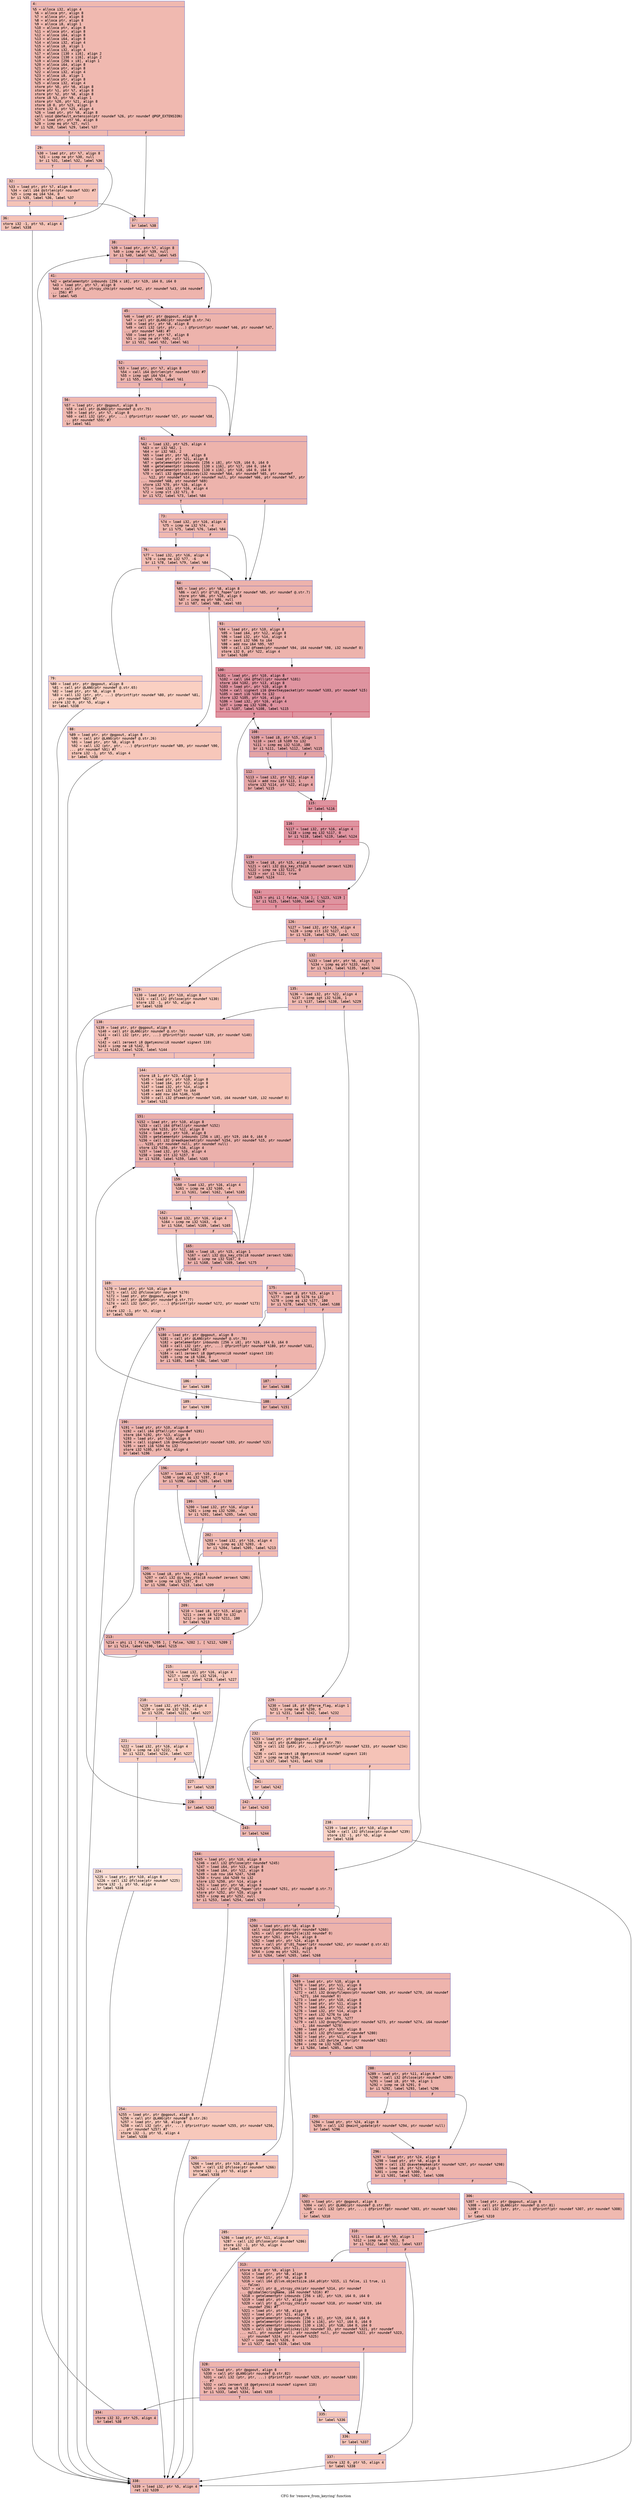 digraph "CFG for 'remove_from_keyring' function" {
	label="CFG for 'remove_from_keyring' function";

	Node0x6000011e4730 [shape=record,color="#3d50c3ff", style=filled, fillcolor="#de614d70" fontname="Courier",label="{4:\l|  %5 = alloca i32, align 4\l  %6 = alloca ptr, align 8\l  %7 = alloca ptr, align 8\l  %8 = alloca ptr, align 8\l  %9 = alloca i8, align 1\l  %10 = alloca ptr, align 8\l  %11 = alloca ptr, align 8\l  %12 = alloca i64, align 8\l  %13 = alloca i64, align 8\l  %14 = alloca i32, align 4\l  %15 = alloca i8, align 1\l  %16 = alloca i32, align 4\l  %17 = alloca [130 x i16], align 2\l  %18 = alloca [130 x i16], align 2\l  %19 = alloca [256 x i8], align 1\l  %20 = alloca i64, align 8\l  %21 = alloca ptr, align 8\l  %22 = alloca i32, align 4\l  %23 = alloca i8, align 1\l  %24 = alloca ptr, align 8\l  %25 = alloca i32, align 4\l  store ptr %0, ptr %6, align 8\l  store ptr %1, ptr %7, align 8\l  store ptr %2, ptr %8, align 8\l  store i8 %3, ptr %9, align 1\l  store ptr %20, ptr %21, align 8\l  store i8 0, ptr %23, align 1\l  store i32 0, ptr %25, align 4\l  %26 = load ptr, ptr %8, align 8\l  call void @default_extension(ptr noundef %26, ptr noundef @PGP_EXTENSION)\l  %27 = load ptr, ptr %6, align 8\l  %28 = icmp eq ptr %27, null\l  br i1 %28, label %29, label %37\l|{<s0>T|<s1>F}}"];
	Node0x6000011e4730:s0 -> Node0x6000011e4780[tooltip="4 -> 29\nProbability 37.50%" ];
	Node0x6000011e4730:s1 -> Node0x6000011e4870[tooltip="4 -> 37\nProbability 62.50%" ];
	Node0x6000011e4780 [shape=record,color="#3d50c3ff", style=filled, fillcolor="#e36c5570" fontname="Courier",label="{29:\l|  %30 = load ptr, ptr %7, align 8\l  %31 = icmp ne ptr %30, null\l  br i1 %31, label %32, label %36\l|{<s0>T|<s1>F}}"];
	Node0x6000011e4780:s0 -> Node0x6000011e47d0[tooltip="29 -> 32\nProbability 62.50%" ];
	Node0x6000011e4780:s1 -> Node0x6000011e4820[tooltip="29 -> 36\nProbability 37.50%" ];
	Node0x6000011e47d0 [shape=record,color="#3d50c3ff", style=filled, fillcolor="#e8765c70" fontname="Courier",label="{32:\l|  %33 = load ptr, ptr %7, align 8\l  %34 = call i64 @strlen(ptr noundef %33) #7\l  %35 = icmp eq i64 %34, 0\l  br i1 %35, label %36, label %37\l|{<s0>T|<s1>F}}"];
	Node0x6000011e47d0:s0 -> Node0x6000011e4820[tooltip="32 -> 36\nProbability 37.50%" ];
	Node0x6000011e47d0:s1 -> Node0x6000011e4870[tooltip="32 -> 37\nProbability 62.50%" ];
	Node0x6000011e4820 [shape=record,color="#3d50c3ff", style=filled, fillcolor="#e8765c70" fontname="Courier",label="{36:\l|  store i32 -1, ptr %5, align 4\l  br label %338\l}"];
	Node0x6000011e4820 -> Node0x6000011e5f90[tooltip="36 -> 338\nProbability 100.00%" ];
	Node0x6000011e4870 [shape=record,color="#3d50c3ff", style=filled, fillcolor="#e1675170" fontname="Courier",label="{37:\l|  br label %38\l}"];
	Node0x6000011e4870 -> Node0x6000011e48c0[tooltip="37 -> 38\nProbability 100.00%" ];
	Node0x6000011e48c0 [shape=record,color="#3d50c3ff", style=filled, fillcolor="#d6524470" fontname="Courier",label="{38:\l|  %39 = load ptr, ptr %7, align 8\l  %40 = icmp ne ptr %39, null\l  br i1 %40, label %41, label %45\l|{<s0>T|<s1>F}}"];
	Node0x6000011e48c0:s0 -> Node0x6000011e4910[tooltip="38 -> 41\nProbability 62.50%" ];
	Node0x6000011e48c0:s1 -> Node0x6000011e4960[tooltip="38 -> 45\nProbability 37.50%" ];
	Node0x6000011e4910 [shape=record,color="#3d50c3ff", style=filled, fillcolor="#d8564670" fontname="Courier",label="{41:\l|  %42 = getelementptr inbounds [256 x i8], ptr %19, i64 0, i64 0\l  %43 = load ptr, ptr %7, align 8\l  %44 = call ptr @__strcpy_chk(ptr noundef %42, ptr noundef %43, i64 noundef\l... 256) #7\l  br label %45\l}"];
	Node0x6000011e4910 -> Node0x6000011e4960[tooltip="41 -> 45\nProbability 100.00%" ];
	Node0x6000011e4960 [shape=record,color="#3d50c3ff", style=filled, fillcolor="#d6524470" fontname="Courier",label="{45:\l|  %46 = load ptr, ptr @pgpout, align 8\l  %47 = call ptr @LANG(ptr noundef @.str.74)\l  %48 = load ptr, ptr %8, align 8\l  %49 = call i32 (ptr, ptr, ...) @fprintf(ptr noundef %46, ptr noundef %47,\l... ptr noundef %48) #7\l  %50 = load ptr, ptr %7, align 8\l  %51 = icmp ne ptr %50, null\l  br i1 %51, label %52, label %61\l|{<s0>T|<s1>F}}"];
	Node0x6000011e4960:s0 -> Node0x6000011e49b0[tooltip="45 -> 52\nProbability 62.50%" ];
	Node0x6000011e4960:s1 -> Node0x6000011e4a50[tooltip="45 -> 61\nProbability 37.50%" ];
	Node0x6000011e49b0 [shape=record,color="#3d50c3ff", style=filled, fillcolor="#d8564670" fontname="Courier",label="{52:\l|  %53 = load ptr, ptr %7, align 8\l  %54 = call i64 @strlen(ptr noundef %53) #7\l  %55 = icmp ugt i64 %54, 0\l  br i1 %55, label %56, label %61\l|{<s0>T|<s1>F}}"];
	Node0x6000011e49b0:s0 -> Node0x6000011e4a00[tooltip="52 -> 56\nProbability 50.00%" ];
	Node0x6000011e49b0:s1 -> Node0x6000011e4a50[tooltip="52 -> 61\nProbability 50.00%" ];
	Node0x6000011e4a00 [shape=record,color="#3d50c3ff", style=filled, fillcolor="#de614d70" fontname="Courier",label="{56:\l|  %57 = load ptr, ptr @pgpout, align 8\l  %58 = call ptr @LANG(ptr noundef @.str.75)\l  %59 = load ptr, ptr %7, align 8\l  %60 = call i32 (ptr, ptr, ...) @fprintf(ptr noundef %57, ptr noundef %58,\l... ptr noundef %59) #7\l  br label %61\l}"];
	Node0x6000011e4a00 -> Node0x6000011e4a50[tooltip="56 -> 61\nProbability 100.00%" ];
	Node0x6000011e4a50 [shape=record,color="#3d50c3ff", style=filled, fillcolor="#d6524470" fontname="Courier",label="{61:\l|  %62 = load i32, ptr %25, align 4\l  %63 = or i32 %62, 1\l  %64 = or i32 %63, 2\l  %65 = load ptr, ptr %8, align 8\l  %66 = load ptr, ptr %21, align 8\l  %67 = getelementptr inbounds [256 x i8], ptr %19, i64 0, i64 0\l  %68 = getelementptr inbounds [130 x i16], ptr %17, i64 0, i64 0\l  %69 = getelementptr inbounds [130 x i16], ptr %18, i64 0, i64 0\l  %70 = call i32 @getpublickey(i32 noundef %64, ptr noundef %65, ptr noundef\l... %12, ptr noundef %14, ptr noundef null, ptr noundef %66, ptr noundef %67, ptr\l... noundef %68, ptr noundef %69)\l  store i32 %70, ptr %16, align 4\l  %71 = load i32, ptr %16, align 4\l  %72 = icmp slt i32 %71, 0\l  br i1 %72, label %73, label %84\l|{<s0>T|<s1>F}}"];
	Node0x6000011e4a50:s0 -> Node0x6000011e4aa0[tooltip="61 -> 73\nProbability 37.50%" ];
	Node0x6000011e4a50:s1 -> Node0x6000011e4b90[tooltip="61 -> 84\nProbability 62.50%" ];
	Node0x6000011e4aa0 [shape=record,color="#3d50c3ff", style=filled, fillcolor="#de614d70" fontname="Courier",label="{73:\l|  %74 = load i32, ptr %16, align 4\l  %75 = icmp ne i32 %74, -4\l  br i1 %75, label %76, label %84\l|{<s0>T|<s1>F}}"];
	Node0x6000011e4aa0:s0 -> Node0x6000011e4af0[tooltip="73 -> 76\nProbability 50.00%" ];
	Node0x6000011e4aa0:s1 -> Node0x6000011e4b90[tooltip="73 -> 84\nProbability 50.00%" ];
	Node0x6000011e4af0 [shape=record,color="#3d50c3ff", style=filled, fillcolor="#e1675170" fontname="Courier",label="{76:\l|  %77 = load i32, ptr %16, align 4\l  %78 = icmp ne i32 %77, -6\l  br i1 %78, label %79, label %84\l|{<s0>T|<s1>F}}"];
	Node0x6000011e4af0:s0 -> Node0x6000011e4b40[tooltip="76 -> 79\nProbability 3.12%" ];
	Node0x6000011e4af0:s1 -> Node0x6000011e4b90[tooltip="76 -> 84\nProbability 96.88%" ];
	Node0x6000011e4b40 [shape=record,color="#3d50c3ff", style=filled, fillcolor="#f3947570" fontname="Courier",label="{79:\l|  %80 = load ptr, ptr @pgpout, align 8\l  %81 = call ptr @LANG(ptr noundef @.str.65)\l  %82 = load ptr, ptr %8, align 8\l  %83 = call i32 (ptr, ptr, ...) @fprintf(ptr noundef %80, ptr noundef %81,\l... ptr noundef %82) #7\l  store i32 0, ptr %5, align 4\l  br label %338\l}"];
	Node0x6000011e4b40 -> Node0x6000011e5f90[tooltip="79 -> 338\nProbability 100.00%" ];
	Node0x6000011e4b90 [shape=record,color="#3d50c3ff", style=filled, fillcolor="#d6524470" fontname="Courier",label="{84:\l|  %85 = load ptr, ptr %8, align 8\l  %86 = call ptr @\"\\01_fopen\"(ptr noundef %85, ptr noundef @.str.7)\l  store ptr %86, ptr %10, align 8\l  %87 = icmp eq ptr %86, null\l  br i1 %87, label %88, label %93\l|{<s0>T|<s1>F}}"];
	Node0x6000011e4b90:s0 -> Node0x6000011e4be0[tooltip="84 -> 88\nProbability 3.12%" ];
	Node0x6000011e4b90:s1 -> Node0x6000011e4c30[tooltip="84 -> 93\nProbability 96.88%" ];
	Node0x6000011e4be0 [shape=record,color="#3d50c3ff", style=filled, fillcolor="#ec7f6370" fontname="Courier",label="{88:\l|  %89 = load ptr, ptr @pgpout, align 8\l  %90 = call ptr @LANG(ptr noundef @.str.26)\l  %91 = load ptr, ptr %8, align 8\l  %92 = call i32 (ptr, ptr, ...) @fprintf(ptr noundef %89, ptr noundef %90,\l... ptr noundef %91) #7\l  store i32 -1, ptr %5, align 4\l  br label %338\l}"];
	Node0x6000011e4be0 -> Node0x6000011e5f90[tooltip="88 -> 338\nProbability 100.00%" ];
	Node0x6000011e4c30 [shape=record,color="#3d50c3ff", style=filled, fillcolor="#d6524470" fontname="Courier",label="{93:\l|  %94 = load ptr, ptr %10, align 8\l  %95 = load i64, ptr %12, align 8\l  %96 = load i32, ptr %14, align 4\l  %97 = sext i32 %96 to i64\l  %98 = add nsw i64 %95, %97\l  %99 = call i32 @fseek(ptr noundef %94, i64 noundef %98, i32 noundef 0)\l  store i32 0, ptr %22, align 4\l  br label %100\l}"];
	Node0x6000011e4c30 -> Node0x6000011e4c80[tooltip="93 -> 100\nProbability 100.00%" ];
	Node0x6000011e4c80 [shape=record,color="#b70d28ff", style=filled, fillcolor="#b70d2870" fontname="Courier",label="{100:\l|  %101 = load ptr, ptr %10, align 8\l  %102 = call i64 @ftell(ptr noundef %101)\l  store i64 %102, ptr %13, align 8\l  %103 = load ptr, ptr %10, align 8\l  %104 = call signext i16 @nextkeypacket(ptr noundef %103, ptr noundef %15)\l  %105 = sext i16 %104 to i32\l  store i32 %105, ptr %16, align 4\l  %106 = load i32, ptr %16, align 4\l  %107 = icmp eq i32 %106, 0\l  br i1 %107, label %108, label %115\l|{<s0>T|<s1>F}}"];
	Node0x6000011e4c80:s0 -> Node0x6000011e4cd0[tooltip="100 -> 108\nProbability 37.50%" ];
	Node0x6000011e4c80:s1 -> Node0x6000011e4d70[tooltip="100 -> 115\nProbability 62.50%" ];
	Node0x6000011e4cd0 [shape=record,color="#3d50c3ff", style=filled, fillcolor="#c32e3170" fontname="Courier",label="{108:\l|  %109 = load i8, ptr %15, align 1\l  %110 = zext i8 %109 to i32\l  %111 = icmp eq i32 %110, 180\l  br i1 %111, label %112, label %115\l|{<s0>T|<s1>F}}"];
	Node0x6000011e4cd0:s0 -> Node0x6000011e4d20[tooltip="108 -> 112\nProbability 50.00%" ];
	Node0x6000011e4cd0:s1 -> Node0x6000011e4d70[tooltip="108 -> 115\nProbability 50.00%" ];
	Node0x6000011e4d20 [shape=record,color="#3d50c3ff", style=filled, fillcolor="#c5333470" fontname="Courier",label="{112:\l|  %113 = load i32, ptr %22, align 4\l  %114 = add nsw i32 %113, 1\l  store i32 %114, ptr %22, align 4\l  br label %115\l}"];
	Node0x6000011e4d20 -> Node0x6000011e4d70[tooltip="112 -> 115\nProbability 100.00%" ];
	Node0x6000011e4d70 [shape=record,color="#b70d28ff", style=filled, fillcolor="#b70d2870" fontname="Courier",label="{115:\l|  br label %116\l}"];
	Node0x6000011e4d70 -> Node0x6000011e4dc0[tooltip="115 -> 116\nProbability 100.00%" ];
	Node0x6000011e4dc0 [shape=record,color="#b70d28ff", style=filled, fillcolor="#b70d2870" fontname="Courier",label="{116:\l|  %117 = load i32, ptr %16, align 4\l  %118 = icmp eq i32 %117, 0\l  br i1 %118, label %119, label %124\l|{<s0>T|<s1>F}}"];
	Node0x6000011e4dc0:s0 -> Node0x6000011e4e10[tooltip="116 -> 119\nProbability 37.50%" ];
	Node0x6000011e4dc0:s1 -> Node0x6000011e4e60[tooltip="116 -> 124\nProbability 62.50%" ];
	Node0x6000011e4e10 [shape=record,color="#3d50c3ff", style=filled, fillcolor="#c32e3170" fontname="Courier",label="{119:\l|  %120 = load i8, ptr %15, align 1\l  %121 = call i32 @is_key_ctb(i8 noundef zeroext %120)\l  %122 = icmp ne i32 %121, 0\l  %123 = xor i1 %122, true\l  br label %124\l}"];
	Node0x6000011e4e10 -> Node0x6000011e4e60[tooltip="119 -> 124\nProbability 100.00%" ];
	Node0x6000011e4e60 [shape=record,color="#b70d28ff", style=filled, fillcolor="#b70d2870" fontname="Courier",label="{124:\l|  %125 = phi i1 [ false, %116 ], [ %123, %119 ]\l  br i1 %125, label %100, label %126\l|{<s0>T|<s1>F}}"];
	Node0x6000011e4e60:s0 -> Node0x6000011e4c80[tooltip="124 -> 100\nProbability 96.88%" ];
	Node0x6000011e4e60:s1 -> Node0x6000011e4eb0[tooltip="124 -> 126\nProbability 3.12%" ];
	Node0x6000011e4eb0 [shape=record,color="#3d50c3ff", style=filled, fillcolor="#d6524470" fontname="Courier",label="{126:\l|  %127 = load i32, ptr %16, align 4\l  %128 = icmp slt i32 %127, -1\l  br i1 %128, label %129, label %132\l|{<s0>T|<s1>F}}"];
	Node0x6000011e4eb0:s0 -> Node0x6000011e4f00[tooltip="126 -> 129\nProbability 3.12%" ];
	Node0x6000011e4eb0:s1 -> Node0x6000011e4f50[tooltip="126 -> 132\nProbability 96.88%" ];
	Node0x6000011e4f00 [shape=record,color="#3d50c3ff", style=filled, fillcolor="#ec7f6370" fontname="Courier",label="{129:\l|  %130 = load ptr, ptr %10, align 8\l  %131 = call i32 @fclose(ptr noundef %130)\l  store i32 -1, ptr %5, align 4\l  br label %338\l}"];
	Node0x6000011e4f00 -> Node0x6000011e5f90[tooltip="129 -> 338\nProbability 100.00%" ];
	Node0x6000011e4f50 [shape=record,color="#3d50c3ff", style=filled, fillcolor="#d6524470" fontname="Courier",label="{132:\l|  %133 = load ptr, ptr %6, align 8\l  %134 = icmp eq ptr %133, null\l  br i1 %134, label %135, label %244\l|{<s0>T|<s1>F}}"];
	Node0x6000011e4f50:s0 -> Node0x6000011e4fa0[tooltip="132 -> 135\nProbability 37.50%" ];
	Node0x6000011e4f50:s1 -> Node0x6000011e59f0[tooltip="132 -> 244\nProbability 62.50%" ];
	Node0x6000011e4fa0 [shape=record,color="#3d50c3ff", style=filled, fillcolor="#de614d70" fontname="Courier",label="{135:\l|  %136 = load i32, ptr %22, align 4\l  %137 = icmp sgt i32 %136, 1\l  br i1 %137, label %138, label %229\l|{<s0>T|<s1>F}}"];
	Node0x6000011e4fa0:s0 -> Node0x6000011e4ff0[tooltip="135 -> 138\nProbability 50.00%" ];
	Node0x6000011e4fa0:s1 -> Node0x6000011e5810[tooltip="135 -> 229\nProbability 50.00%" ];
	Node0x6000011e4ff0 [shape=record,color="#3d50c3ff", style=filled, fillcolor="#e36c5570" fontname="Courier",label="{138:\l|  %139 = load ptr, ptr @pgpout, align 8\l  %140 = call ptr @LANG(ptr noundef @.str.76)\l  %141 = call i32 (ptr, ptr, ...) @fprintf(ptr noundef %139, ptr noundef %140)\l... #7\l  %142 = call zeroext i8 @getyesno(i8 noundef signext 110)\l  %143 = icmp ne i8 %142, 0\l  br i1 %143, label %228, label %144\l|{<s0>T|<s1>F}}"];
	Node0x6000011e4ff0:s0 -> Node0x6000011e57c0[tooltip="138 -> 228\nProbability 62.50%" ];
	Node0x6000011e4ff0:s1 -> Node0x6000011e5040[tooltip="138 -> 144\nProbability 37.50%" ];
	Node0x6000011e5040 [shape=record,color="#3d50c3ff", style=filled, fillcolor="#e8765c70" fontname="Courier",label="{144:\l|  store i8 1, ptr %23, align 1\l  %145 = load ptr, ptr %10, align 8\l  %146 = load i64, ptr %12, align 8\l  %147 = load i32, ptr %14, align 4\l  %148 = sext i32 %147 to i64\l  %149 = add nsw i64 %146, %148\l  %150 = call i32 @fseek(ptr noundef %145, i64 noundef %149, i32 noundef 0)\l  br label %151\l}"];
	Node0x6000011e5040 -> Node0x6000011e5090[tooltip="144 -> 151\nProbability 100.00%" ];
	Node0x6000011e5090 [shape=record,color="#3d50c3ff", style=filled, fillcolor="#d24b4070" fontname="Courier",label="{151:\l|  %152 = load ptr, ptr %10, align 8\l  %153 = call i64 @ftell(ptr noundef %152)\l  store i64 %153, ptr %12, align 8\l  %154 = load ptr, ptr %10, align 8\l  %155 = getelementptr inbounds [256 x i8], ptr %19, i64 0, i64 0\l  %156 = call i32 @readkpacket(ptr noundef %154, ptr noundef %15, ptr noundef\l... %155, ptr noundef null, ptr noundef null)\l  store i32 %156, ptr %16, align 4\l  %157 = load i32, ptr %16, align 4\l  %158 = icmp slt i32 %157, 0\l  br i1 %158, label %159, label %165\l|{<s0>T|<s1>F}}"];
	Node0x6000011e5090:s0 -> Node0x6000011e50e0[tooltip="151 -> 159\nProbability 37.50%" ];
	Node0x6000011e5090:s1 -> Node0x6000011e5180[tooltip="151 -> 165\nProbability 62.50%" ];
	Node0x6000011e50e0 [shape=record,color="#3d50c3ff", style=filled, fillcolor="#dc5d4a70" fontname="Courier",label="{159:\l|  %160 = load i32, ptr %16, align 4\l  %161 = icmp ne i32 %160, -4\l  br i1 %161, label %162, label %165\l|{<s0>T|<s1>F}}"];
	Node0x6000011e50e0:s0 -> Node0x6000011e5130[tooltip="159 -> 162\nProbability 50.00%" ];
	Node0x6000011e50e0:s1 -> Node0x6000011e5180[tooltip="159 -> 165\nProbability 50.00%" ];
	Node0x6000011e5130 [shape=record,color="#3d50c3ff", style=filled, fillcolor="#e1675170" fontname="Courier",label="{162:\l|  %163 = load i32, ptr %16, align 4\l  %164 = icmp ne i32 %163, -6\l  br i1 %164, label %169, label %165\l|{<s0>T|<s1>F}}"];
	Node0x6000011e5130:s0 -> Node0x6000011e51d0[tooltip="162 -> 169\nProbability 3.12%" ];
	Node0x6000011e5130:s1 -> Node0x6000011e5180[tooltip="162 -> 165\nProbability 96.88%" ];
	Node0x6000011e5180 [shape=record,color="#3d50c3ff", style=filled, fillcolor="#d24b4070" fontname="Courier",label="{165:\l|  %166 = load i8, ptr %15, align 1\l  %167 = call i32 @is_key_ctb(i8 noundef zeroext %166)\l  %168 = icmp ne i32 %167, 0\l  br i1 %168, label %169, label %175\l|{<s0>T|<s1>F}}"];
	Node0x6000011e5180:s0 -> Node0x6000011e51d0[tooltip="165 -> 169\nProbability 3.12%" ];
	Node0x6000011e5180:s1 -> Node0x6000011e5220[tooltip="165 -> 175\nProbability 96.88%" ];
	Node0x6000011e51d0 [shape=record,color="#3d50c3ff", style=filled, fillcolor="#e97a5f70" fontname="Courier",label="{169:\l|  %170 = load ptr, ptr %10, align 8\l  %171 = call i32 @fclose(ptr noundef %170)\l  %172 = load ptr, ptr @pgpout, align 8\l  %173 = call ptr @LANG(ptr noundef @.str.77)\l  %174 = call i32 (ptr, ptr, ...) @fprintf(ptr noundef %172, ptr noundef %173)\l... #7\l  store i32 -1, ptr %5, align 4\l  br label %338\l}"];
	Node0x6000011e51d0 -> Node0x6000011e5f90[tooltip="169 -> 338\nProbability 100.00%" ];
	Node0x6000011e5220 [shape=record,color="#3d50c3ff", style=filled, fillcolor="#d6524470" fontname="Courier",label="{175:\l|  %176 = load i8, ptr %15, align 1\l  %177 = zext i8 %176 to i32\l  %178 = icmp eq i32 %177, 180\l  br i1 %178, label %179, label %188\l|{<s0>T|<s1>F}}"];
	Node0x6000011e5220:s0 -> Node0x6000011e5270[tooltip="175 -> 179\nProbability 50.00%" ];
	Node0x6000011e5220:s1 -> Node0x6000011e5360[tooltip="175 -> 188\nProbability 50.00%" ];
	Node0x6000011e5270 [shape=record,color="#3d50c3ff", style=filled, fillcolor="#d8564670" fontname="Courier",label="{179:\l|  %180 = load ptr, ptr @pgpout, align 8\l  %181 = call ptr @LANG(ptr noundef @.str.78)\l  %182 = getelementptr inbounds [256 x i8], ptr %19, i64 0, i64 0\l  %183 = call i32 (ptr, ptr, ...) @fprintf(ptr noundef %180, ptr noundef %181,\l... ptr noundef %182) #7\l  %184 = call zeroext i8 @getyesno(i8 noundef signext 110)\l  %185 = icmp ne i8 %184, 0\l  br i1 %185, label %186, label %187\l|{<s0>T|<s1>F}}"];
	Node0x6000011e5270:s0 -> Node0x6000011e52c0[tooltip="179 -> 186\nProbability 3.12%" ];
	Node0x6000011e5270:s1 -> Node0x6000011e5310[tooltip="179 -> 187\nProbability 96.88%" ];
	Node0x6000011e52c0 [shape=record,color="#3d50c3ff", style=filled, fillcolor="#ef886b70" fontname="Courier",label="{186:\l|  br label %189\l}"];
	Node0x6000011e52c0 -> Node0x6000011e53b0[tooltip="186 -> 189\nProbability 100.00%" ];
	Node0x6000011e5310 [shape=record,color="#3d50c3ff", style=filled, fillcolor="#d8564670" fontname="Courier",label="{187:\l|  br label %188\l}"];
	Node0x6000011e5310 -> Node0x6000011e5360[tooltip="187 -> 188\nProbability 100.00%" ];
	Node0x6000011e5360 [shape=record,color="#3d50c3ff", style=filled, fillcolor="#d6524470" fontname="Courier",label="{188:\l|  br label %151\l}"];
	Node0x6000011e5360 -> Node0x6000011e5090[tooltip="188 -> 151\nProbability 100.00%" ];
	Node0x6000011e53b0 [shape=record,color="#3d50c3ff", style=filled, fillcolor="#ef886b70" fontname="Courier",label="{189:\l|  br label %190\l}"];
	Node0x6000011e53b0 -> Node0x6000011e5400[tooltip="189 -> 190\nProbability 100.00%" ];
	Node0x6000011e5400 [shape=record,color="#3d50c3ff", style=filled, fillcolor="#d8564670" fontname="Courier",label="{190:\l|  %191 = load ptr, ptr %10, align 8\l  %192 = call i64 @ftell(ptr noundef %191)\l  store i64 %192, ptr %13, align 8\l  %193 = load ptr, ptr %10, align 8\l  %194 = call signext i16 @nextkeypacket(ptr noundef %193, ptr noundef %15)\l  %195 = sext i16 %194 to i32\l  store i32 %195, ptr %16, align 4\l  br label %196\l}"];
	Node0x6000011e5400 -> Node0x6000011e5450[tooltip="190 -> 196\nProbability 100.00%" ];
	Node0x6000011e5450 [shape=record,color="#3d50c3ff", style=filled, fillcolor="#d8564670" fontname="Courier",label="{196:\l|  %197 = load i32, ptr %16, align 4\l  %198 = icmp eq i32 %197, 0\l  br i1 %198, label %205, label %199\l|{<s0>T|<s1>F}}"];
	Node0x6000011e5450:s0 -> Node0x6000011e5540[tooltip="196 -> 205\nProbability 37.50%" ];
	Node0x6000011e5450:s1 -> Node0x6000011e54a0[tooltip="196 -> 199\nProbability 62.50%" ];
	Node0x6000011e54a0 [shape=record,color="#3d50c3ff", style=filled, fillcolor="#de614d70" fontname="Courier",label="{199:\l|  %200 = load i32, ptr %16, align 4\l  %201 = icmp eq i32 %200, -4\l  br i1 %201, label %205, label %202\l|{<s0>T|<s1>F}}"];
	Node0x6000011e54a0:s0 -> Node0x6000011e5540[tooltip="199 -> 205\nProbability 50.00%" ];
	Node0x6000011e54a0:s1 -> Node0x6000011e54f0[tooltip="199 -> 202\nProbability 50.00%" ];
	Node0x6000011e54f0 [shape=record,color="#3d50c3ff", style=filled, fillcolor="#e1675170" fontname="Courier",label="{202:\l|  %203 = load i32, ptr %16, align 4\l  %204 = icmp eq i32 %203, -6\l  br i1 %204, label %205, label %213\l|{<s0>T|<s1>F}}"];
	Node0x6000011e54f0:s0 -> Node0x6000011e5540[tooltip="202 -> 205\nProbability 50.00%" ];
	Node0x6000011e54f0:s1 -> Node0x6000011e55e0[tooltip="202 -> 213\nProbability 50.00%" ];
	Node0x6000011e5540 [shape=record,color="#3d50c3ff", style=filled, fillcolor="#dc5d4a70" fontname="Courier",label="{205:\l|  %206 = load i8, ptr %15, align 1\l  %207 = call i32 @is_key_ctb(i8 noundef zeroext %206)\l  %208 = icmp ne i32 %207, 0\l  br i1 %208, label %213, label %209\l|{<s0>T|<s1>F}}"];
	Node0x6000011e5540:s0 -> Node0x6000011e55e0[tooltip="205 -> 213\nProbability 62.50%" ];
	Node0x6000011e5540:s1 -> Node0x6000011e5590[tooltip="205 -> 209\nProbability 37.50%" ];
	Node0x6000011e5590 [shape=record,color="#3d50c3ff", style=filled, fillcolor="#e1675170" fontname="Courier",label="{209:\l|  %210 = load i8, ptr %15, align 1\l  %211 = zext i8 %210 to i32\l  %212 = icmp ne i32 %211, 180\l  br label %213\l}"];
	Node0x6000011e5590 -> Node0x6000011e55e0[tooltip="209 -> 213\nProbability 100.00%" ];
	Node0x6000011e55e0 [shape=record,color="#3d50c3ff", style=filled, fillcolor="#d8564670" fontname="Courier",label="{213:\l|  %214 = phi i1 [ false, %205 ], [ false, %202 ], [ %212, %209 ]\l  br i1 %214, label %190, label %215\l|{<s0>T|<s1>F}}"];
	Node0x6000011e55e0:s0 -> Node0x6000011e5400[tooltip="213 -> 190\nProbability 96.88%" ];
	Node0x6000011e55e0:s1 -> Node0x6000011e5630[tooltip="213 -> 215\nProbability 3.12%" ];
	Node0x6000011e5630 [shape=record,color="#3d50c3ff", style=filled, fillcolor="#ef886b70" fontname="Courier",label="{215:\l|  %216 = load i32, ptr %16, align 4\l  %217 = icmp slt i32 %216, -1\l  br i1 %217, label %218, label %227\l|{<s0>T|<s1>F}}"];
	Node0x6000011e5630:s0 -> Node0x6000011e5680[tooltip="215 -> 218\nProbability 50.00%" ];
	Node0x6000011e5630:s1 -> Node0x6000011e5770[tooltip="215 -> 227\nProbability 50.00%" ];
	Node0x6000011e5680 [shape=record,color="#3d50c3ff", style=filled, fillcolor="#f08b6e70" fontname="Courier",label="{218:\l|  %219 = load i32, ptr %16, align 4\l  %220 = icmp ne i32 %219, -4\l  br i1 %220, label %221, label %227\l|{<s0>T|<s1>F}}"];
	Node0x6000011e5680:s0 -> Node0x6000011e56d0[tooltip="218 -> 221\nProbability 50.00%" ];
	Node0x6000011e5680:s1 -> Node0x6000011e5770[tooltip="218 -> 227\nProbability 50.00%" ];
	Node0x6000011e56d0 [shape=record,color="#3d50c3ff", style=filled, fillcolor="#f3947570" fontname="Courier",label="{221:\l|  %222 = load i32, ptr %16, align 4\l  %223 = icmp ne i32 %222, -6\l  br i1 %223, label %224, label %227\l|{<s0>T|<s1>F}}"];
	Node0x6000011e56d0:s0 -> Node0x6000011e5720[tooltip="221 -> 224\nProbability 3.12%" ];
	Node0x6000011e56d0:s1 -> Node0x6000011e5770[tooltip="221 -> 227\nProbability 96.88%" ];
	Node0x6000011e5720 [shape=record,color="#3d50c3ff", style=filled, fillcolor="#f7b59970" fontname="Courier",label="{224:\l|  %225 = load ptr, ptr %10, align 8\l  %226 = call i32 @fclose(ptr noundef %225)\l  store i32 -1, ptr %5, align 4\l  br label %338\l}"];
	Node0x6000011e5720 -> Node0x6000011e5f90[tooltip="224 -> 338\nProbability 100.00%" ];
	Node0x6000011e5770 [shape=record,color="#3d50c3ff", style=filled, fillcolor="#ef886b70" fontname="Courier",label="{227:\l|  br label %228\l}"];
	Node0x6000011e5770 -> Node0x6000011e57c0[tooltip="227 -> 228\nProbability 100.00%" ];
	Node0x6000011e57c0 [shape=record,color="#3d50c3ff", style=filled, fillcolor="#e5705870" fontname="Courier",label="{228:\l|  br label %243\l}"];
	Node0x6000011e57c0 -> Node0x6000011e59a0[tooltip="228 -> 243\nProbability 100.00%" ];
	Node0x6000011e5810 [shape=record,color="#3d50c3ff", style=filled, fillcolor="#e36c5570" fontname="Courier",label="{229:\l|  %230 = load i8, ptr @force_flag, align 1\l  %231 = icmp ne i8 %230, 0\l  br i1 %231, label %242, label %232\l|{<s0>T|<s1>F}}"];
	Node0x6000011e5810:s0 -> Node0x6000011e5950[tooltip="229 -> 242\nProbability 62.50%" ];
	Node0x6000011e5810:s1 -> Node0x6000011e5860[tooltip="229 -> 232\nProbability 37.50%" ];
	Node0x6000011e5860 [shape=record,color="#3d50c3ff", style=filled, fillcolor="#e8765c70" fontname="Courier",label="{232:\l|  %233 = load ptr, ptr @pgpout, align 8\l  %234 = call ptr @LANG(ptr noundef @.str.79)\l  %235 = call i32 (ptr, ptr, ...) @fprintf(ptr noundef %233, ptr noundef %234)\l... #7\l  %236 = call zeroext i8 @getyesno(i8 noundef signext 110)\l  %237 = icmp ne i8 %236, 0\l  br i1 %237, label %241, label %238\l|{<s0>T|<s1>F}}"];
	Node0x6000011e5860:s0 -> Node0x6000011e5900[tooltip="232 -> 241\nProbability 96.88%" ];
	Node0x6000011e5860:s1 -> Node0x6000011e58b0[tooltip="232 -> 238\nProbability 3.12%" ];
	Node0x6000011e58b0 [shape=record,color="#3d50c3ff", style=filled, fillcolor="#f59c7d70" fontname="Courier",label="{238:\l|  %239 = load ptr, ptr %10, align 8\l  %240 = call i32 @fclose(ptr noundef %239)\l  store i32 -1, ptr %5, align 4\l  br label %338\l}"];
	Node0x6000011e58b0 -> Node0x6000011e5f90[tooltip="238 -> 338\nProbability 100.00%" ];
	Node0x6000011e5900 [shape=record,color="#3d50c3ff", style=filled, fillcolor="#e8765c70" fontname="Courier",label="{241:\l|  br label %242\l}"];
	Node0x6000011e5900 -> Node0x6000011e5950[tooltip="241 -> 242\nProbability 100.00%" ];
	Node0x6000011e5950 [shape=record,color="#3d50c3ff", style=filled, fillcolor="#e36c5570" fontname="Courier",label="{242:\l|  br label %243\l}"];
	Node0x6000011e5950 -> Node0x6000011e59a0[tooltip="242 -> 243\nProbability 100.00%" ];
	Node0x6000011e59a0 [shape=record,color="#3d50c3ff", style=filled, fillcolor="#de614d70" fontname="Courier",label="{243:\l|  br label %244\l}"];
	Node0x6000011e59a0 -> Node0x6000011e59f0[tooltip="243 -> 244\nProbability 100.00%" ];
	Node0x6000011e59f0 [shape=record,color="#3d50c3ff", style=filled, fillcolor="#d6524470" fontname="Courier",label="{244:\l|  %245 = load ptr, ptr %10, align 8\l  %246 = call i32 @fclose(ptr noundef %245)\l  %247 = load i64, ptr %13, align 8\l  %248 = load i64, ptr %12, align 8\l  %249 = sub nsw i64 %247, %248\l  %250 = trunc i64 %249 to i32\l  store i32 %250, ptr %14, align 4\l  %251 = load ptr, ptr %8, align 8\l  %252 = call ptr @\"\\01_fopen\"(ptr noundef %251, ptr noundef @.str.7)\l  store ptr %252, ptr %10, align 8\l  %253 = icmp eq ptr %252, null\l  br i1 %253, label %254, label %259\l|{<s0>T|<s1>F}}"];
	Node0x6000011e59f0:s0 -> Node0x6000011e5a40[tooltip="244 -> 254\nProbability 3.12%" ];
	Node0x6000011e59f0:s1 -> Node0x6000011e5a90[tooltip="244 -> 259\nProbability 96.88%" ];
	Node0x6000011e5a40 [shape=record,color="#3d50c3ff", style=filled, fillcolor="#ed836670" fontname="Courier",label="{254:\l|  %255 = load ptr, ptr @pgpout, align 8\l  %256 = call ptr @LANG(ptr noundef @.str.26)\l  %257 = load ptr, ptr %8, align 8\l  %258 = call i32 (ptr, ptr, ...) @fprintf(ptr noundef %255, ptr noundef %256,\l... ptr noundef %257) #7\l  store i32 -1, ptr %5, align 4\l  br label %338\l}"];
	Node0x6000011e5a40 -> Node0x6000011e5f90[tooltip="254 -> 338\nProbability 100.00%" ];
	Node0x6000011e5a90 [shape=record,color="#3d50c3ff", style=filled, fillcolor="#d6524470" fontname="Courier",label="{259:\l|  %260 = load ptr, ptr %8, align 8\l  call void @setoutdir(ptr noundef %260)\l  %261 = call ptr @tempfile(i32 noundef 0)\l  store ptr %261, ptr %24, align 8\l  %262 = load ptr, ptr %24, align 8\l  %263 = call ptr @\"\\01_fopen\"(ptr noundef %262, ptr noundef @.str.62)\l  store ptr %263, ptr %11, align 8\l  %264 = icmp eq ptr %263, null\l  br i1 %264, label %265, label %268\l|{<s0>T|<s1>F}}"];
	Node0x6000011e5a90:s0 -> Node0x6000011e5ae0[tooltip="259 -> 265\nProbability 3.12%" ];
	Node0x6000011e5a90:s1 -> Node0x6000011e5b30[tooltip="259 -> 268\nProbability 96.88%" ];
	Node0x6000011e5ae0 [shape=record,color="#3d50c3ff", style=filled, fillcolor="#ed836670" fontname="Courier",label="{265:\l|  %266 = load ptr, ptr %10, align 8\l  %267 = call i32 @fclose(ptr noundef %266)\l  store i32 -1, ptr %5, align 4\l  br label %338\l}"];
	Node0x6000011e5ae0 -> Node0x6000011e5f90[tooltip="265 -> 338\nProbability 100.00%" ];
	Node0x6000011e5b30 [shape=record,color="#3d50c3ff", style=filled, fillcolor="#d8564670" fontname="Courier",label="{268:\l|  %269 = load ptr, ptr %10, align 8\l  %270 = load ptr, ptr %11, align 8\l  %271 = load i64, ptr %12, align 8\l  %272 = call i32 @copyfilepos(ptr noundef %269, ptr noundef %270, i64 noundef\l... %271, i64 noundef 0)\l  %273 = load ptr, ptr %10, align 8\l  %274 = load ptr, ptr %11, align 8\l  %275 = load i64, ptr %12, align 8\l  %276 = load i32, ptr %14, align 4\l  %277 = sext i32 %276 to i64\l  %278 = add nsw i64 %275, %277\l  %279 = call i32 @copyfilepos(ptr noundef %273, ptr noundef %274, i64 noundef\l... -1, i64 noundef %278)\l  %280 = load ptr, ptr %10, align 8\l  %281 = call i32 @fclose(ptr noundef %280)\l  %282 = load ptr, ptr %11, align 8\l  %283 = call i32 @write_error(ptr noundef %282)\l  %284 = icmp ne i32 %283, 0\l  br i1 %284, label %285, label %288\l|{<s0>T|<s1>F}}"];
	Node0x6000011e5b30:s0 -> Node0x6000011e5b80[tooltip="268 -> 285\nProbability 3.12%" ];
	Node0x6000011e5b30:s1 -> Node0x6000011e5bd0[tooltip="268 -> 288\nProbability 96.88%" ];
	Node0x6000011e5b80 [shape=record,color="#3d50c3ff", style=filled, fillcolor="#ed836670" fontname="Courier",label="{285:\l|  %286 = load ptr, ptr %11, align 8\l  %287 = call i32 @fclose(ptr noundef %286)\l  store i32 -1, ptr %5, align 4\l  br label %338\l}"];
	Node0x6000011e5b80 -> Node0x6000011e5f90[tooltip="285 -> 338\nProbability 100.00%" ];
	Node0x6000011e5bd0 [shape=record,color="#3d50c3ff", style=filled, fillcolor="#d8564670" fontname="Courier",label="{288:\l|  %289 = load ptr, ptr %11, align 8\l  %290 = call i32 @fclose(ptr noundef %289)\l  %291 = load i8, ptr %9, align 1\l  %292 = icmp ne i8 %291, 0\l  br i1 %292, label %293, label %296\l|{<s0>T|<s1>F}}"];
	Node0x6000011e5bd0:s0 -> Node0x6000011e5c20[tooltip="288 -> 293\nProbability 62.50%" ];
	Node0x6000011e5bd0:s1 -> Node0x6000011e5c70[tooltip="288 -> 296\nProbability 37.50%" ];
	Node0x6000011e5c20 [shape=record,color="#3d50c3ff", style=filled, fillcolor="#dc5d4a70" fontname="Courier",label="{293:\l|  %294 = load ptr, ptr %24, align 8\l  %295 = call i32 @maint_update(ptr noundef %294, ptr noundef null)\l  br label %296\l}"];
	Node0x6000011e5c20 -> Node0x6000011e5c70[tooltip="293 -> 296\nProbability 100.00%" ];
	Node0x6000011e5c70 [shape=record,color="#3d50c3ff", style=filled, fillcolor="#d8564670" fontname="Courier",label="{296:\l|  %297 = load ptr, ptr %24, align 8\l  %298 = load ptr, ptr %8, align 8\l  %299 = call i32 @savetempbak(ptr noundef %297, ptr noundef %298)\l  %300 = load i8, ptr %23, align 1\l  %301 = icmp ne i8 %300, 0\l  br i1 %301, label %302, label %306\l|{<s0>T|<s1>F}}"];
	Node0x6000011e5c70:s0 -> Node0x6000011e5cc0[tooltip="296 -> 302\nProbability 62.50%" ];
	Node0x6000011e5c70:s1 -> Node0x6000011e5d10[tooltip="296 -> 306\nProbability 37.50%" ];
	Node0x6000011e5cc0 [shape=record,color="#3d50c3ff", style=filled, fillcolor="#dc5d4a70" fontname="Courier",label="{302:\l|  %303 = load ptr, ptr @pgpout, align 8\l  %304 = call ptr @LANG(ptr noundef @.str.80)\l  %305 = call i32 (ptr, ptr, ...) @fprintf(ptr noundef %303, ptr noundef %304)\l... #7\l  br label %310\l}"];
	Node0x6000011e5cc0 -> Node0x6000011e5d60[tooltip="302 -> 310\nProbability 100.00%" ];
	Node0x6000011e5d10 [shape=record,color="#3d50c3ff", style=filled, fillcolor="#de614d70" fontname="Courier",label="{306:\l|  %307 = load ptr, ptr @pgpout, align 8\l  %308 = call ptr @LANG(ptr noundef @.str.81)\l  %309 = call i32 (ptr, ptr, ...) @fprintf(ptr noundef %307, ptr noundef %308)\l... #7\l  br label %310\l}"];
	Node0x6000011e5d10 -> Node0x6000011e5d60[tooltip="306 -> 310\nProbability 100.00%" ];
	Node0x6000011e5d60 [shape=record,color="#3d50c3ff", style=filled, fillcolor="#d8564670" fontname="Courier",label="{310:\l|  %311 = load i8, ptr %9, align 1\l  %312 = icmp ne i8 %311, 0\l  br i1 %312, label %313, label %337\l|{<s0>T|<s1>F}}"];
	Node0x6000011e5d60:s0 -> Node0x6000011e5db0[tooltip="310 -> 313\nProbability 96.88%" ];
	Node0x6000011e5d60:s1 -> Node0x6000011e5f40[tooltip="310 -> 337\nProbability 3.12%" ];
	Node0x6000011e5db0 [shape=record,color="#3d50c3ff", style=filled, fillcolor="#d8564670" fontname="Courier",label="{313:\l|  store i8 0, ptr %9, align 1\l  %314 = load ptr, ptr %8, align 8\l  %315 = load ptr, ptr %8, align 8\l  %316 = call i64 @llvm.objectsize.i64.p0(ptr %315, i1 false, i1 true, i1\l... false)\l  %317 = call ptr @__strcpy_chk(ptr noundef %314, ptr noundef\l... @globalSecringName, i64 noundef %316) #7\l  %318 = getelementptr inbounds [256 x i8], ptr %19, i64 0, i64 0\l  %319 = load ptr, ptr %7, align 8\l  %320 = call ptr @__strcpy_chk(ptr noundef %318, ptr noundef %319, i64\l... noundef 256) #7\l  %321 = load ptr, ptr %8, align 8\l  %322 = load ptr, ptr %21, align 8\l  %323 = getelementptr inbounds [256 x i8], ptr %19, i64 0, i64 0\l  %324 = getelementptr inbounds [130 x i16], ptr %17, i64 0, i64 0\l  %325 = getelementptr inbounds [130 x i16], ptr %18, i64 0, i64 0\l  %326 = call i32 @getpublickey(i32 noundef 33, ptr noundef %321, ptr noundef\l... null, ptr noundef null, ptr noundef null, ptr noundef %322, ptr noundef %323,\l... ptr noundef %324, ptr noundef %325)\l  %327 = icmp eq i32 %326, 0\l  br i1 %327, label %328, label %336\l|{<s0>T|<s1>F}}"];
	Node0x6000011e5db0:s0 -> Node0x6000011e5e00[tooltip="313 -> 328\nProbability 96.88%" ];
	Node0x6000011e5db0:s1 -> Node0x6000011e5ef0[tooltip="313 -> 336\nProbability 3.12%" ];
	Node0x6000011e5e00 [shape=record,color="#3d50c3ff", style=filled, fillcolor="#d8564670" fontname="Courier",label="{328:\l|  %329 = load ptr, ptr @pgpout, align 8\l  %330 = call ptr @LANG(ptr noundef @.str.82)\l  %331 = call i32 (ptr, ptr, ...) @fprintf(ptr noundef %329, ptr noundef %330)\l... #7\l  %332 = call zeroext i8 @getyesno(i8 noundef signext 110)\l  %333 = icmp ne i8 %332, 0\l  br i1 %333, label %334, label %335\l|{<s0>T|<s1>F}}"];
	Node0x6000011e5e00:s0 -> Node0x6000011e5e50[tooltip="328 -> 334\nProbability 96.88%" ];
	Node0x6000011e5e00:s1 -> Node0x6000011e5ea0[tooltip="328 -> 335\nProbability 3.12%" ];
	Node0x6000011e5e50 [shape=record,color="#3d50c3ff", style=filled, fillcolor="#d8564670" fontname="Courier",label="{334:\l|  store i32 32, ptr %25, align 4\l  br label %38\l}"];
	Node0x6000011e5e50 -> Node0x6000011e48c0[tooltip="334 -> 38\nProbability 100.00%" ];
	Node0x6000011e5ea0 [shape=record,color="#3d50c3ff", style=filled, fillcolor="#ed836670" fontname="Courier",label="{335:\l|  br label %336\l}"];
	Node0x6000011e5ea0 -> Node0x6000011e5ef0[tooltip="335 -> 336\nProbability 100.00%" ];
	Node0x6000011e5ef0 [shape=record,color="#3d50c3ff", style=filled, fillcolor="#e97a5f70" fontname="Courier",label="{336:\l|  br label %337\l}"];
	Node0x6000011e5ef0 -> Node0x6000011e5f40[tooltip="336 -> 337\nProbability 100.00%" ];
	Node0x6000011e5f40 [shape=record,color="#3d50c3ff", style=filled, fillcolor="#e8765c70" fontname="Courier",label="{337:\l|  store i32 0, ptr %5, align 4\l  br label %338\l}"];
	Node0x6000011e5f40 -> Node0x6000011e5f90[tooltip="337 -> 338\nProbability 100.00%" ];
	Node0x6000011e5f90 [shape=record,color="#3d50c3ff", style=filled, fillcolor="#de614d70" fontname="Courier",label="{338:\l|  %339 = load i32, ptr %5, align 4\l  ret i32 %339\l}"];
}
